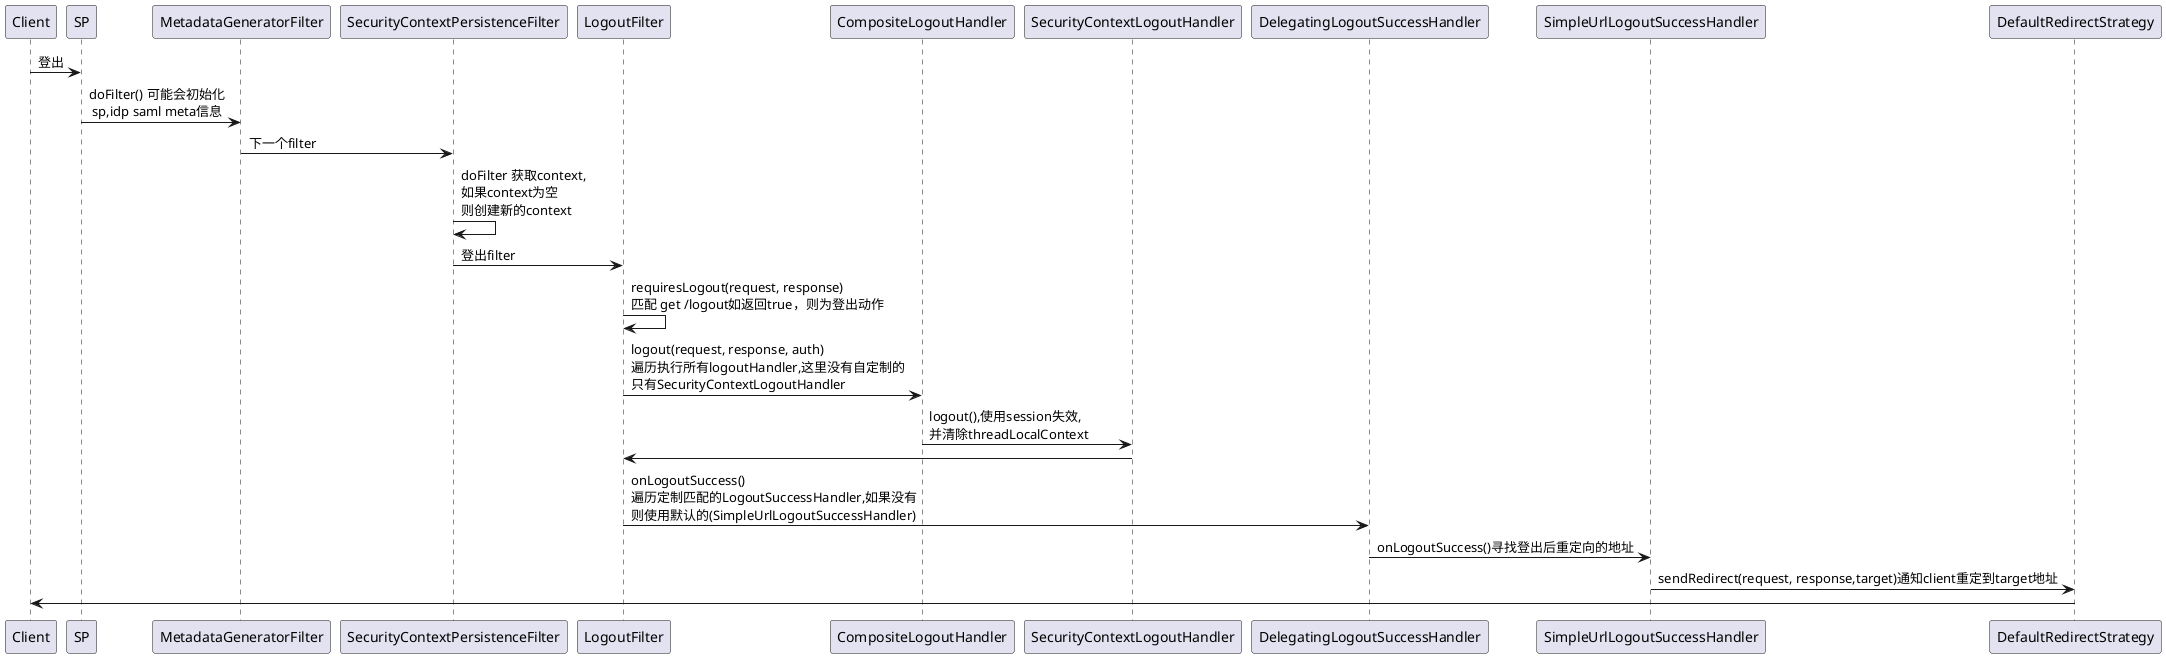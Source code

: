 @startuml
Client->SP:登出
SP-> MetadataGeneratorFilter: doFilter() 可能会初始化\n sp,idp saml meta信息
MetadataGeneratorFilter->SecurityContextPersistenceFilter:下一个filter
SecurityContextPersistenceFilter -> SecurityContextPersistenceFilter:doFilter 获取context,\n如果context为空\n则创建新的context
SecurityContextPersistenceFilter->LogoutFilter:登出filter
LogoutFilter->LogoutFilter:requiresLogout(request, response)\n匹配 get /logout如返回true，则为登出动作
LogoutFilter->CompositeLogoutHandler:logout(request, response, auth)\n遍历执行所有logoutHandler,这里没有自定制的\n只有SecurityContextLogoutHandler
CompositeLogoutHandler->SecurityContextLogoutHandler:logout(),使用session失效,\n并清除threadLocalContext
SecurityContextLogoutHandler->LogoutFilter
LogoutFilter->DelegatingLogoutSuccessHandler:onLogoutSuccess()\n遍历定制匹配的LogoutSuccessHandler,如果没有\n则使用默认的(SimpleUrlLogoutSuccessHandler)
DelegatingLogoutSuccessHandler->SimpleUrlLogoutSuccessHandler:onLogoutSuccess()寻找登出后重定向的地址
SimpleUrlLogoutSuccessHandler->DefaultRedirectStrategy:sendRedirect(request, response,target)通知client重定到target地址
DefaultRedirectStrategy->Client:

@enduml
